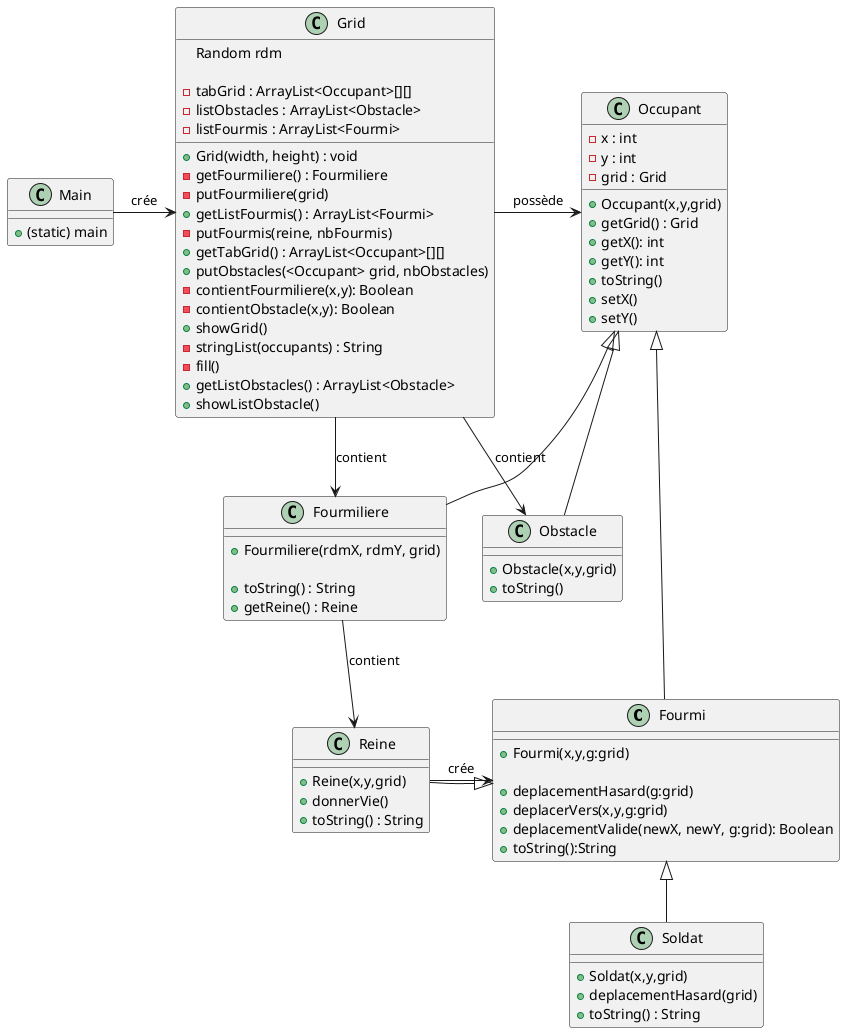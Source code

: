 @startuml
'https://plantuml.com/class-diagram

class Fourmi extends Occupant
{
    + Fourmi(x,y,g:grid)

    + deplacementHasard(g:grid)
    + deplacerVers(x,y,g:grid)
    + deplacementValide(newX, newY, g:grid): Boolean
    + toString():String
}

class Reine extends Fourmi
{
    + Reine(x,y,grid)
    + donnerVie()
    + toString() : String
}

class Fourmiliere extends Occupant
{
    + Fourmiliere(rdmX, rdmY, grid)

    + toString() : String
    + getReine() : Reine
}

class Grid
{
    Random rdm

    - tabGrid : ArrayList<Occupant>[][]
    - listObstacles : ArrayList<Obstacle>
    - listFourmis : ArrayList<Fourmi>

    + Grid(width, height) : void
    - getFourmiliere() : Fourmiliere
    - putFourmiliere(grid)
    + getListFourmis() : ArrayList<Fourmi>
    - putFourmis(reine, nbFourmis)
    + getTabGrid() : ArrayList<Occupant>[][]
    + putObstacles(<Occupant> grid, nbObstacles)
    - contientFourmiliere(x,y): Boolean
    - contientObstacle(x,y): Boolean
    + showGrid()
    - stringList(occupants) : String
    - fill()
    + getListObstacles() : ArrayList<Obstacle>
    + showListObstacle()
}

class Main
{
    +(static) main
}


class Soldat extends Fourmi
{
+ Soldat(x,y,grid)
+ deplacementHasard(grid)
+ toString() : String
}




class Occupant
{
    - x : int
    - y : int
    - grid : Grid
    + Occupant(x,y,grid)
    + getGrid() : Grid
    + getX(): int
    + getY(): int
    + toString()
    + setX()
    + setY()

}
class Obstacle extends Occupant
{
    + Obstacle(x,y,grid)
    + toString()
}


Main -> Grid : crée
Grid -> Occupant : possède
Reine -> Fourmi : crée
Fourmiliere --> Reine : contient
Grid --> Fourmiliere : contient
Grid -> Obstacle : contient

@enduml